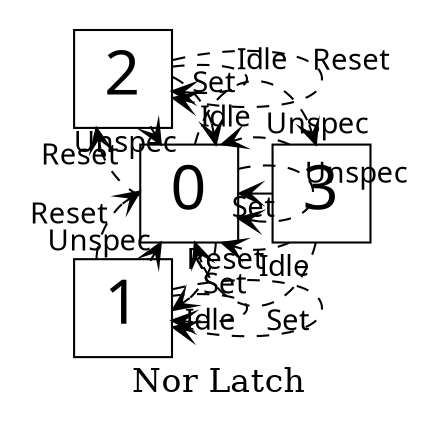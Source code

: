digraph norlatch {
pad = 0.2;
nodesep = 0.5;
layout=circo;
graph [fontsize=16 label="Nor Latch" rankdir=BT]
node [fontname=Iosevka fontsize=30 margin=0.1 shape=square]
edge [arrowhead=open fontname=Iosevka fontsize=14 style=dashed tailport=c]
forcelabels=true;
overlap=false;

0 -> 3[xlabel=Idle];
0 -> 2[xlabel=Reset];
0 -> 1[xlabel=Set];
0 -> 0[xlabel=Unspec];
1 -> 1[xlabel=Idle];
1 -> 0[xlabel=Reset];
1 -> 1[xlabel=Set];
1 -> 0[xlabel=Unspec];
2 -> 2[xlabel=Idle];
2 -> 2[xlabel=Reset];
2 -> 0[xlabel=Set];
2 -> 0[xlabel=Unspec];
3 -> 0[xlabel=Idle];
3 -> 0[xlabel=Reset];
3 -> 0[xlabel=Set];
3 -> 0[xlabel=Unspec];
}
